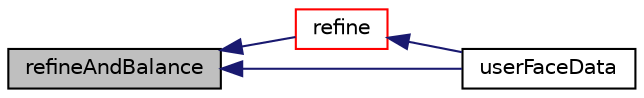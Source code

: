 digraph "refineAndBalance"
{
  bgcolor="transparent";
  edge [fontname="Helvetica",fontsize="10",labelfontname="Helvetica",labelfontsize="10"];
  node [fontname="Helvetica",fontsize="10",shape=record];
  rankdir="LR";
  Node4108 [label="refineAndBalance",height=0.2,width=0.4,color="black", fillcolor="grey75", style="filled", fontcolor="black"];
  Node4108 -> Node4109 [dir="back",color="midnightblue",fontsize="10",style="solid",fontname="Helvetica"];
  Node4109 [label="refine",height=0.2,width=0.4,color="red",URL="$a25857.html#ac9571690bc552fe5150042c81c4f8229",tooltip="Refine some cells. "];
  Node4109 -> Node4113 [dir="back",color="midnightblue",fontsize="10",style="solid",fontname="Helvetica"];
  Node4113 [label="userFaceData",height=0.2,width=0.4,color="black",URL="$a25857.html#a2cb6efa4184bedfbed60b069881c26a3"];
  Node4108 -> Node4113 [dir="back",color="midnightblue",fontsize="10",style="solid",fontname="Helvetica"];
}
